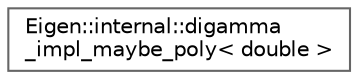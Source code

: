 digraph "类继承关系图"
{
 // LATEX_PDF_SIZE
  bgcolor="transparent";
  edge [fontname=Helvetica,fontsize=10,labelfontname=Helvetica,labelfontsize=10];
  node [fontname=Helvetica,fontsize=10,shape=box,height=0.2,width=0.4];
  rankdir="LR";
  Node0 [id="Node000000",label="Eigen::internal::digamma\l_impl_maybe_poly\< double \>",height=0.2,width=0.4,color="grey40", fillcolor="white", style="filled",URL="$struct_eigen_1_1internal_1_1digamma__impl__maybe__poly_3_01double_01_4.html",tooltip=" "];
}
